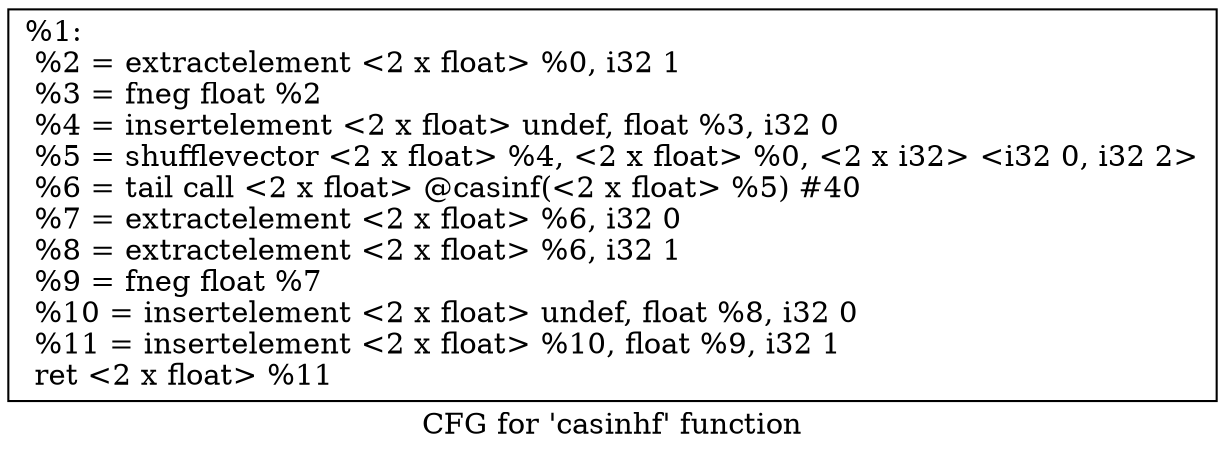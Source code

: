 digraph "CFG for 'casinhf' function" {
	label="CFG for 'casinhf' function";

	Node0x1d5f920 [shape=record,label="{%1:\l  %2 = extractelement \<2 x float\> %0, i32 1\l  %3 = fneg float %2\l  %4 = insertelement \<2 x float\> undef, float %3, i32 0\l  %5 = shufflevector \<2 x float\> %4, \<2 x float\> %0, \<2 x i32\> \<i32 0, i32 2\>\l  %6 = tail call \<2 x float\> @casinf(\<2 x float\> %5) #40\l  %7 = extractelement \<2 x float\> %6, i32 0\l  %8 = extractelement \<2 x float\> %6, i32 1\l  %9 = fneg float %7\l  %10 = insertelement \<2 x float\> undef, float %8, i32 0\l  %11 = insertelement \<2 x float\> %10, float %9, i32 1\l  ret \<2 x float\> %11\l}"];
}
